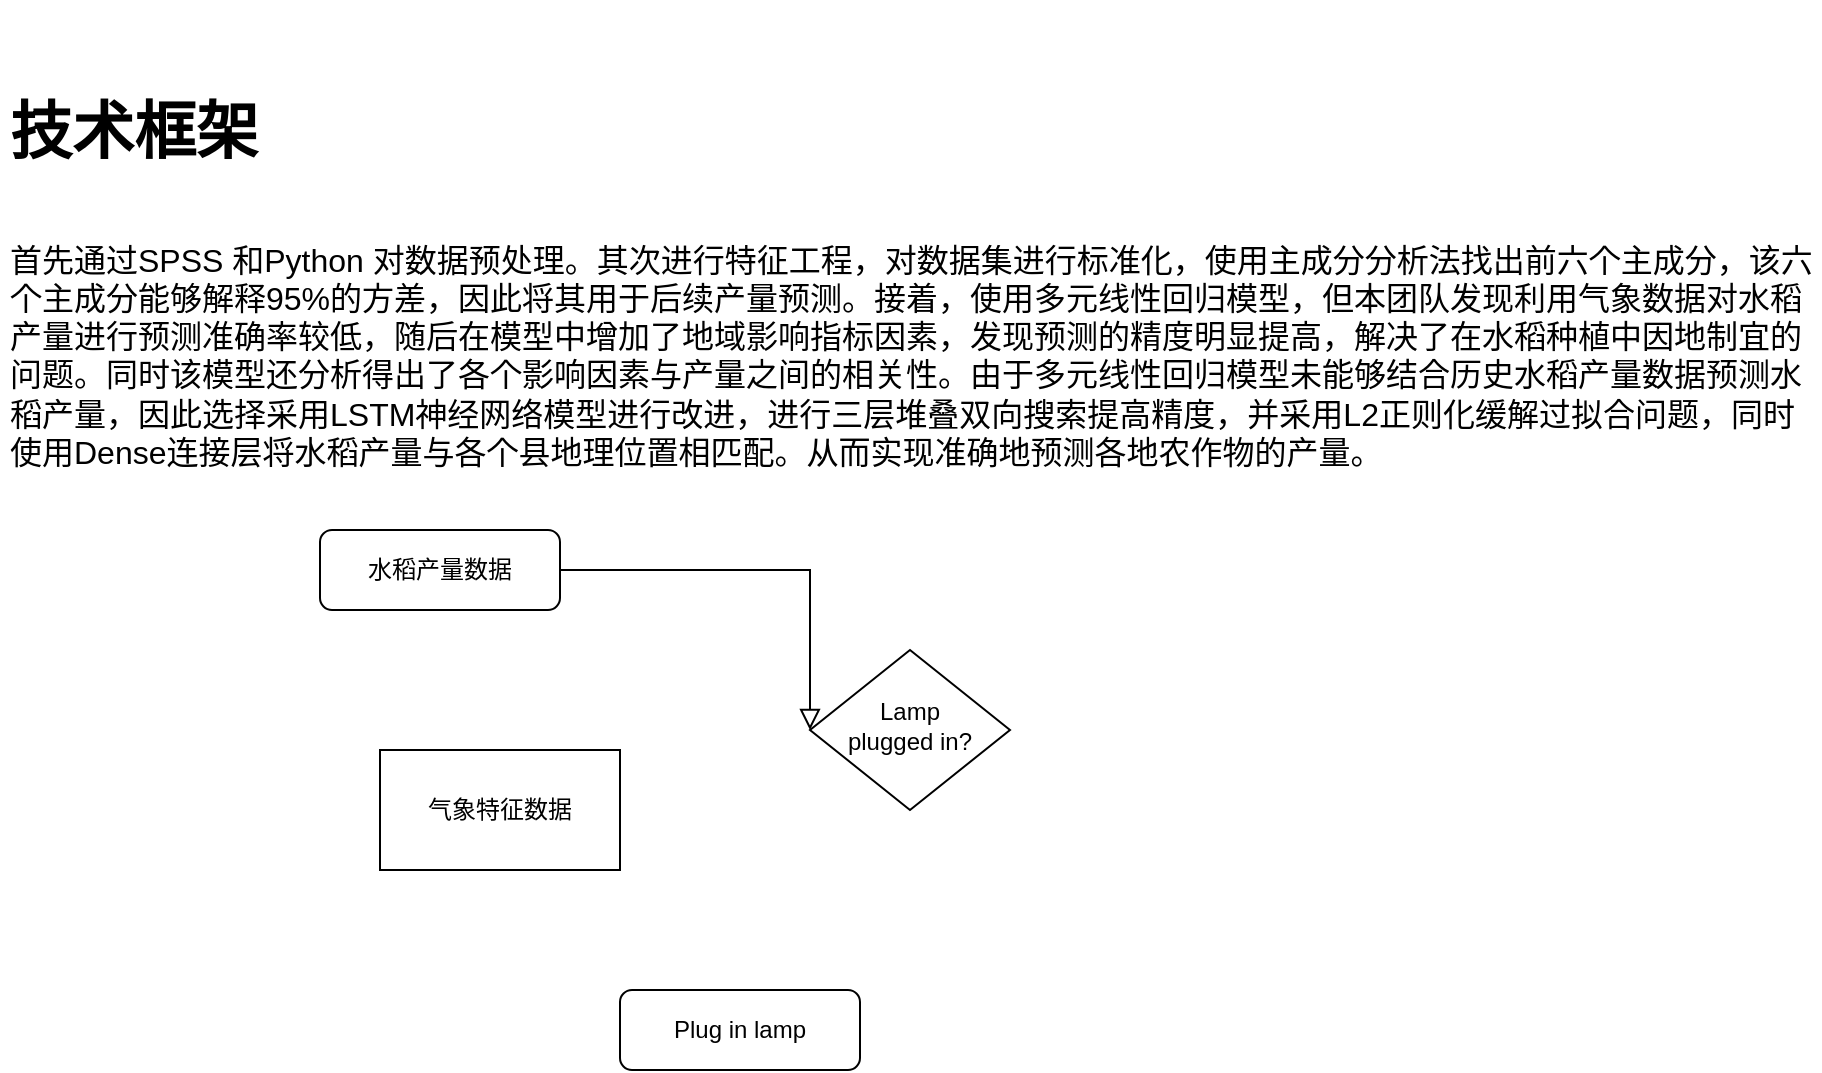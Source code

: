 <mxfile version="15.5.1" type="github">
  <diagram id="C5RBs43oDa-KdzZeNtuy" name="Page-1">
    <mxGraphModel dx="1422" dy="1955" grid="1" gridSize="10" guides="1" tooltips="1" connect="1" arrows="1" fold="1" page="1" pageScale="1" pageWidth="827" pageHeight="1169" math="0" shadow="0">
      <root>
        <mxCell id="WIyWlLk6GJQsqaUBKTNV-0" />
        <mxCell id="WIyWlLk6GJQsqaUBKTNV-1" parent="WIyWlLk6GJQsqaUBKTNV-0" />
        <mxCell id="WIyWlLk6GJQsqaUBKTNV-2" value="" style="rounded=0;html=1;jettySize=auto;orthogonalLoop=1;fontSize=11;endArrow=block;endFill=0;endSize=8;strokeWidth=1;shadow=0;labelBackgroundColor=none;edgeStyle=orthogonalEdgeStyle;entryX=0;entryY=0.5;entryDx=0;entryDy=0;" parent="WIyWlLk6GJQsqaUBKTNV-1" source="WIyWlLk6GJQsqaUBKTNV-3" target="WIyWlLk6GJQsqaUBKTNV-6" edge="1">
          <mxGeometry relative="1" as="geometry">
            <Array as="points">
              <mxPoint x="405" y="100" />
            </Array>
          </mxGeometry>
        </mxCell>
        <mxCell id="WIyWlLk6GJQsqaUBKTNV-3" value="水稻产量数据" style="rounded=1;whiteSpace=wrap;html=1;fontSize=12;glass=0;strokeWidth=1;shadow=0;" parent="WIyWlLk6GJQsqaUBKTNV-1" vertex="1">
          <mxGeometry x="160" y="80" width="120" height="40" as="geometry" />
        </mxCell>
        <mxCell id="WIyWlLk6GJQsqaUBKTNV-6" value="Lamp&lt;br&gt;plugged in?" style="rhombus;whiteSpace=wrap;html=1;shadow=0;fontFamily=Helvetica;fontSize=12;align=center;strokeWidth=1;spacing=6;spacingTop=-4;" parent="WIyWlLk6GJQsqaUBKTNV-1" vertex="1">
          <mxGeometry x="405" y="140" width="100" height="80" as="geometry" />
        </mxCell>
        <mxCell id="WIyWlLk6GJQsqaUBKTNV-7" value="Plug in lamp" style="rounded=1;whiteSpace=wrap;html=1;fontSize=12;glass=0;strokeWidth=1;shadow=0;" parent="WIyWlLk6GJQsqaUBKTNV-1" vertex="1">
          <mxGeometry x="310" y="310" width="120" height="40" as="geometry" />
        </mxCell>
        <mxCell id="eADkVnSH3FnA4Z6-sRAQ-0" value="气象特征数据" style="rounded=0;whiteSpace=wrap;html=1;" vertex="1" parent="WIyWlLk6GJQsqaUBKTNV-1">
          <mxGeometry x="190" y="190" width="120" height="60" as="geometry" />
        </mxCell>
        <mxCell id="eADkVnSH3FnA4Z6-sRAQ-2" value="&lt;h1&gt;&lt;font&gt;&lt;b style=&quot;font-size: 27px&quot;&gt;&lt;br&gt;&lt;/b&gt;&lt;b&gt;&lt;font style=&quot;font-size: 31px&quot; face=&quot;Times New Roman&quot;&gt;技术框架&lt;/font&gt;&lt;/b&gt;&lt;/font&gt;&lt;/h1&gt;&lt;font style=&quot;font-size: 16px&quot;&gt;&lt;br&gt;&lt;/font&gt;&lt;div style=&quot;font-size: 16px&quot;&gt;&lt;font style=&quot;font-size: 16px&quot;&gt;首先通过SPSS 和Python 对数据预处理。其次进行特征工程，对数据集进行标准化，使用主成分分析法找出前六个主成分，该六个主成分能够解释95%的方差，因此将其用于后续产量预测。接着，使用多元线性回归模型，但本团队发现利用气象数据对水稻产量进行预测准确率较低，随后在模型中增加了地域影响指标因素，发现预测的精度明显提高，解决了在水稻种植中因地制宜的问题。同时该模型还分析得出了各个影响因素与产量之间的相关性。由于多元线性回归模型未能够结合历史水稻产量数据预测水稻产量，因此选择采用LSTM神经网络模型进行改进，进行三层堆叠双向搜索提高精度，并采用L2正则化缓解过拟合问题，同时使用Dense连接层将水稻产量与各个县地理位置相匹配。从而实现准确地预测各地农作物的产量。&lt;/font&gt;&lt;/div&gt;&lt;div style=&quot;font-size: 27px&quot;&gt;&lt;br&gt;&lt;/div&gt;" style="text;html=1;strokeColor=none;fillColor=none;spacing=5;spacingTop=-20;whiteSpace=wrap;overflow=hidden;rounded=0;" vertex="1" parent="WIyWlLk6GJQsqaUBKTNV-1">
          <mxGeometry y="-175" width="910" height="295" as="geometry" />
        </mxCell>
      </root>
    </mxGraphModel>
  </diagram>
</mxfile>
